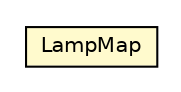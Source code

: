 #!/usr/local/bin/dot
#
# Class diagram 
# Generated by UMLGraph version R5_6-24-gf6e263 (http://www.umlgraph.org/)
#

digraph G {
	edge [fontname="Helvetica",fontsize=10,labelfontname="Helvetica",labelfontsize=10];
	node [fontname="Helvetica",fontsize=10,shape=plaintext];
	nodesep=0.25;
	ranksep=0.5;
	// org.universAAL.samples.sensor.simulator.LampMap
	c5166684 [label=<<table title="org.universAAL.samples.sensor.simulator.LampMap" border="0" cellborder="1" cellspacing="0" cellpadding="2" port="p" bgcolor="lemonChiffon" href="./LampMap.html">
		<tr><td><table border="0" cellspacing="0" cellpadding="1">
<tr><td align="center" balign="center"> LampMap </td></tr>
		</table></td></tr>
		</table>>, URL="./LampMap.html", fontname="Helvetica", fontcolor="black", fontsize=10.0];
}

